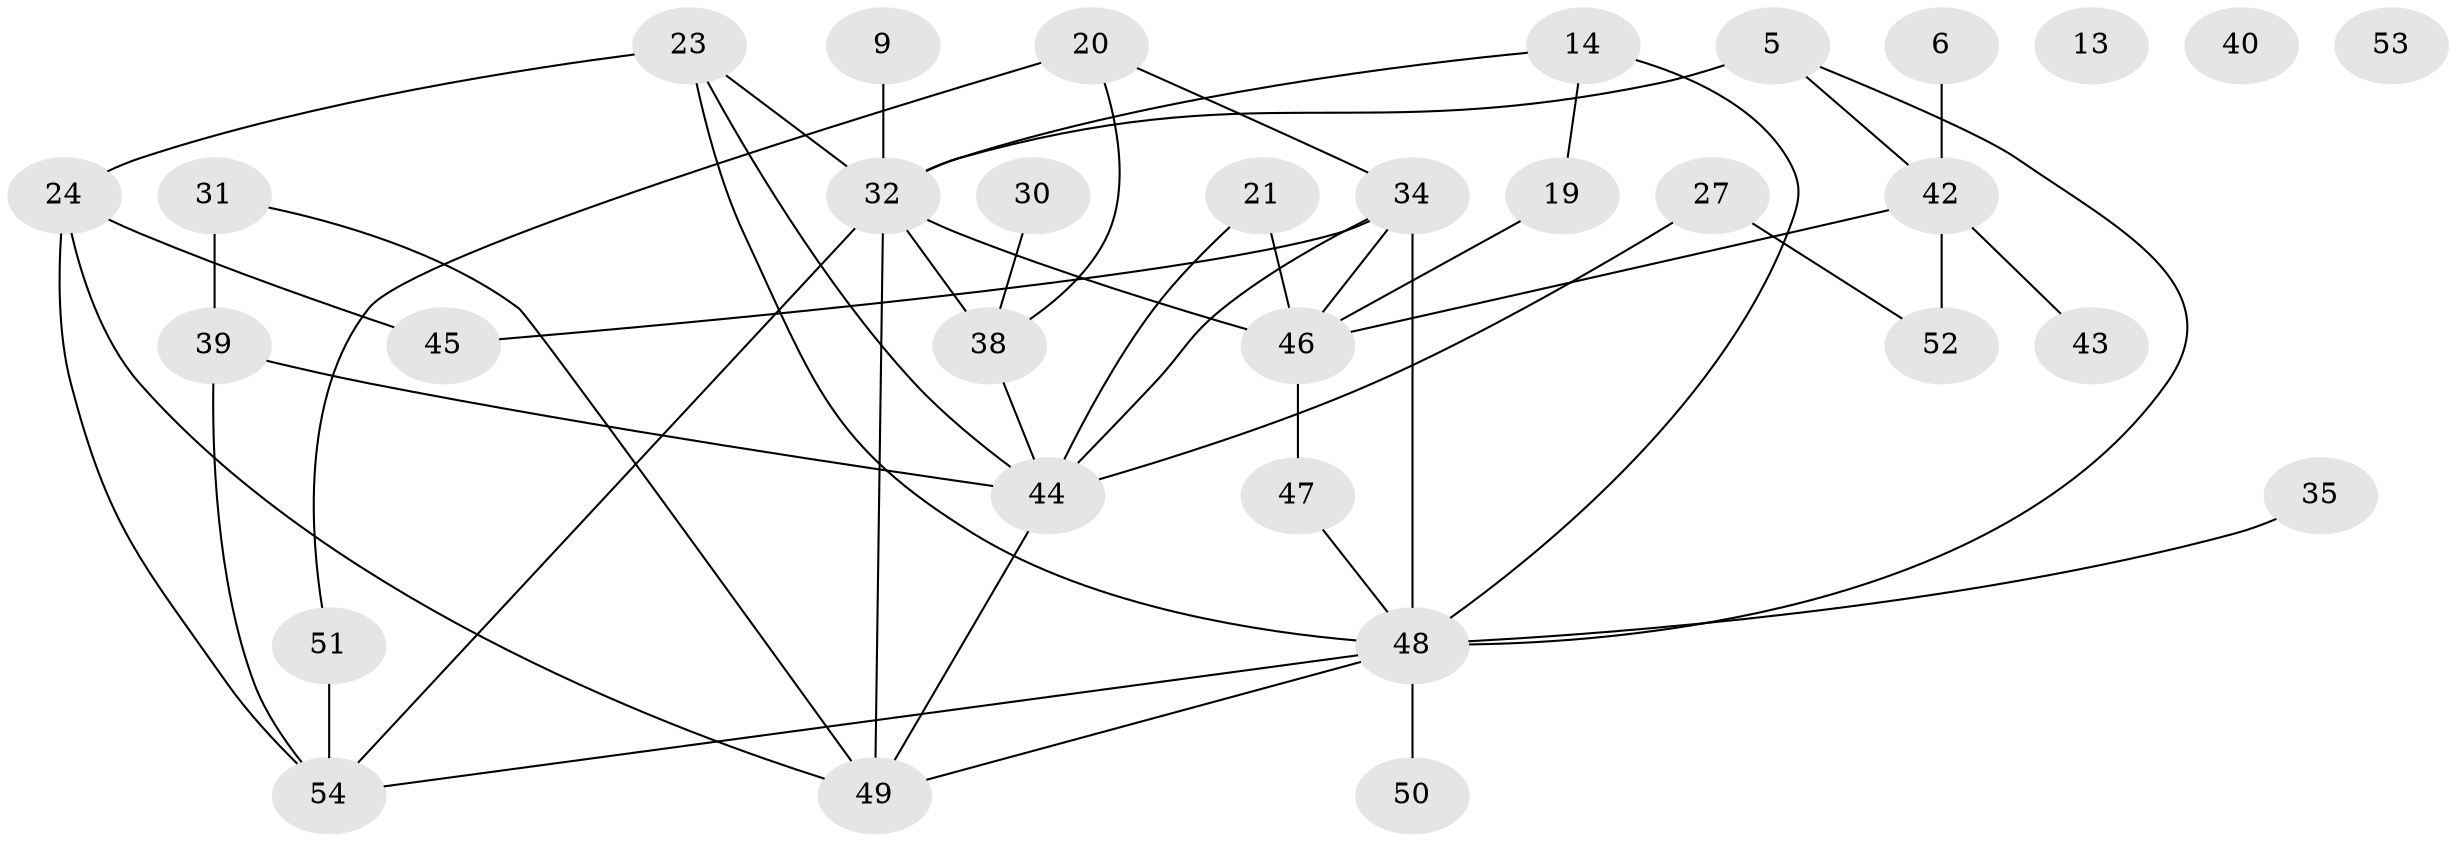// original degree distribution, {1: 0.12962962962962962, 6: 0.037037037037037035, 3: 0.24074074074074073, 4: 0.16666666666666666, 0: 0.05555555555555555, 2: 0.18518518518518517, 5: 0.09259259259259259, 7: 0.05555555555555555, 8: 0.037037037037037035}
// Generated by graph-tools (version 1.1) at 2025/42/03/04/25 21:42:25]
// undirected, 32 vertices, 48 edges
graph export_dot {
graph [start="1"]
  node [color=gray90,style=filled];
  5;
  6;
  9;
  13;
  14;
  19;
  20;
  21;
  23;
  24;
  27;
  30;
  31;
  32 [super="+25"];
  34 [super="+29+11+8"];
  35;
  38 [super="+4"];
  39 [super="+7"];
  40;
  42;
  43;
  44 [super="+37"];
  45;
  46 [super="+41+22"];
  47;
  48 [super="+33"];
  49 [super="+26+28"];
  50;
  51 [super="+16+36"];
  52;
  53;
  54 [super="+12"];
  5 -- 32 [weight=2];
  5 -- 42;
  5 -- 48;
  6 -- 42;
  9 -- 32;
  14 -- 19;
  14 -- 48 [weight=2];
  14 -- 32;
  19 -- 46;
  20 -- 38;
  20 -- 51 [weight=2];
  20 -- 34;
  21 -- 44;
  21 -- 46;
  23 -- 24;
  23 -- 48 [weight=2];
  23 -- 32;
  23 -- 44;
  24 -- 45;
  24 -- 54 [weight=2];
  24 -- 49;
  27 -- 52;
  27 -- 44;
  30 -- 38;
  31 -- 39;
  31 -- 49;
  32 -- 46 [weight=4];
  32 -- 54;
  32 -- 38;
  32 -- 49;
  34 -- 44 [weight=3];
  34 -- 45 [weight=2];
  34 -- 48 [weight=4];
  34 -- 46;
  35 -- 48;
  38 -- 44 [weight=2];
  39 -- 54;
  39 -- 44;
  42 -- 43;
  42 -- 52;
  42 -- 46;
  44 -- 49;
  46 -- 47;
  47 -- 48;
  48 -- 49;
  48 -- 50;
  48 -- 54;
  51 -- 54 [weight=3];
}
